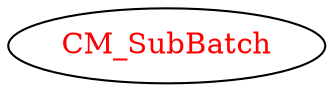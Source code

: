 digraph dependencyGraph {
 concentrate=true;
 ranksep="2.0";
 rankdir="LR"; 
 splines="ortho";
"CM_SubBatch" [fontcolor="red"];
}